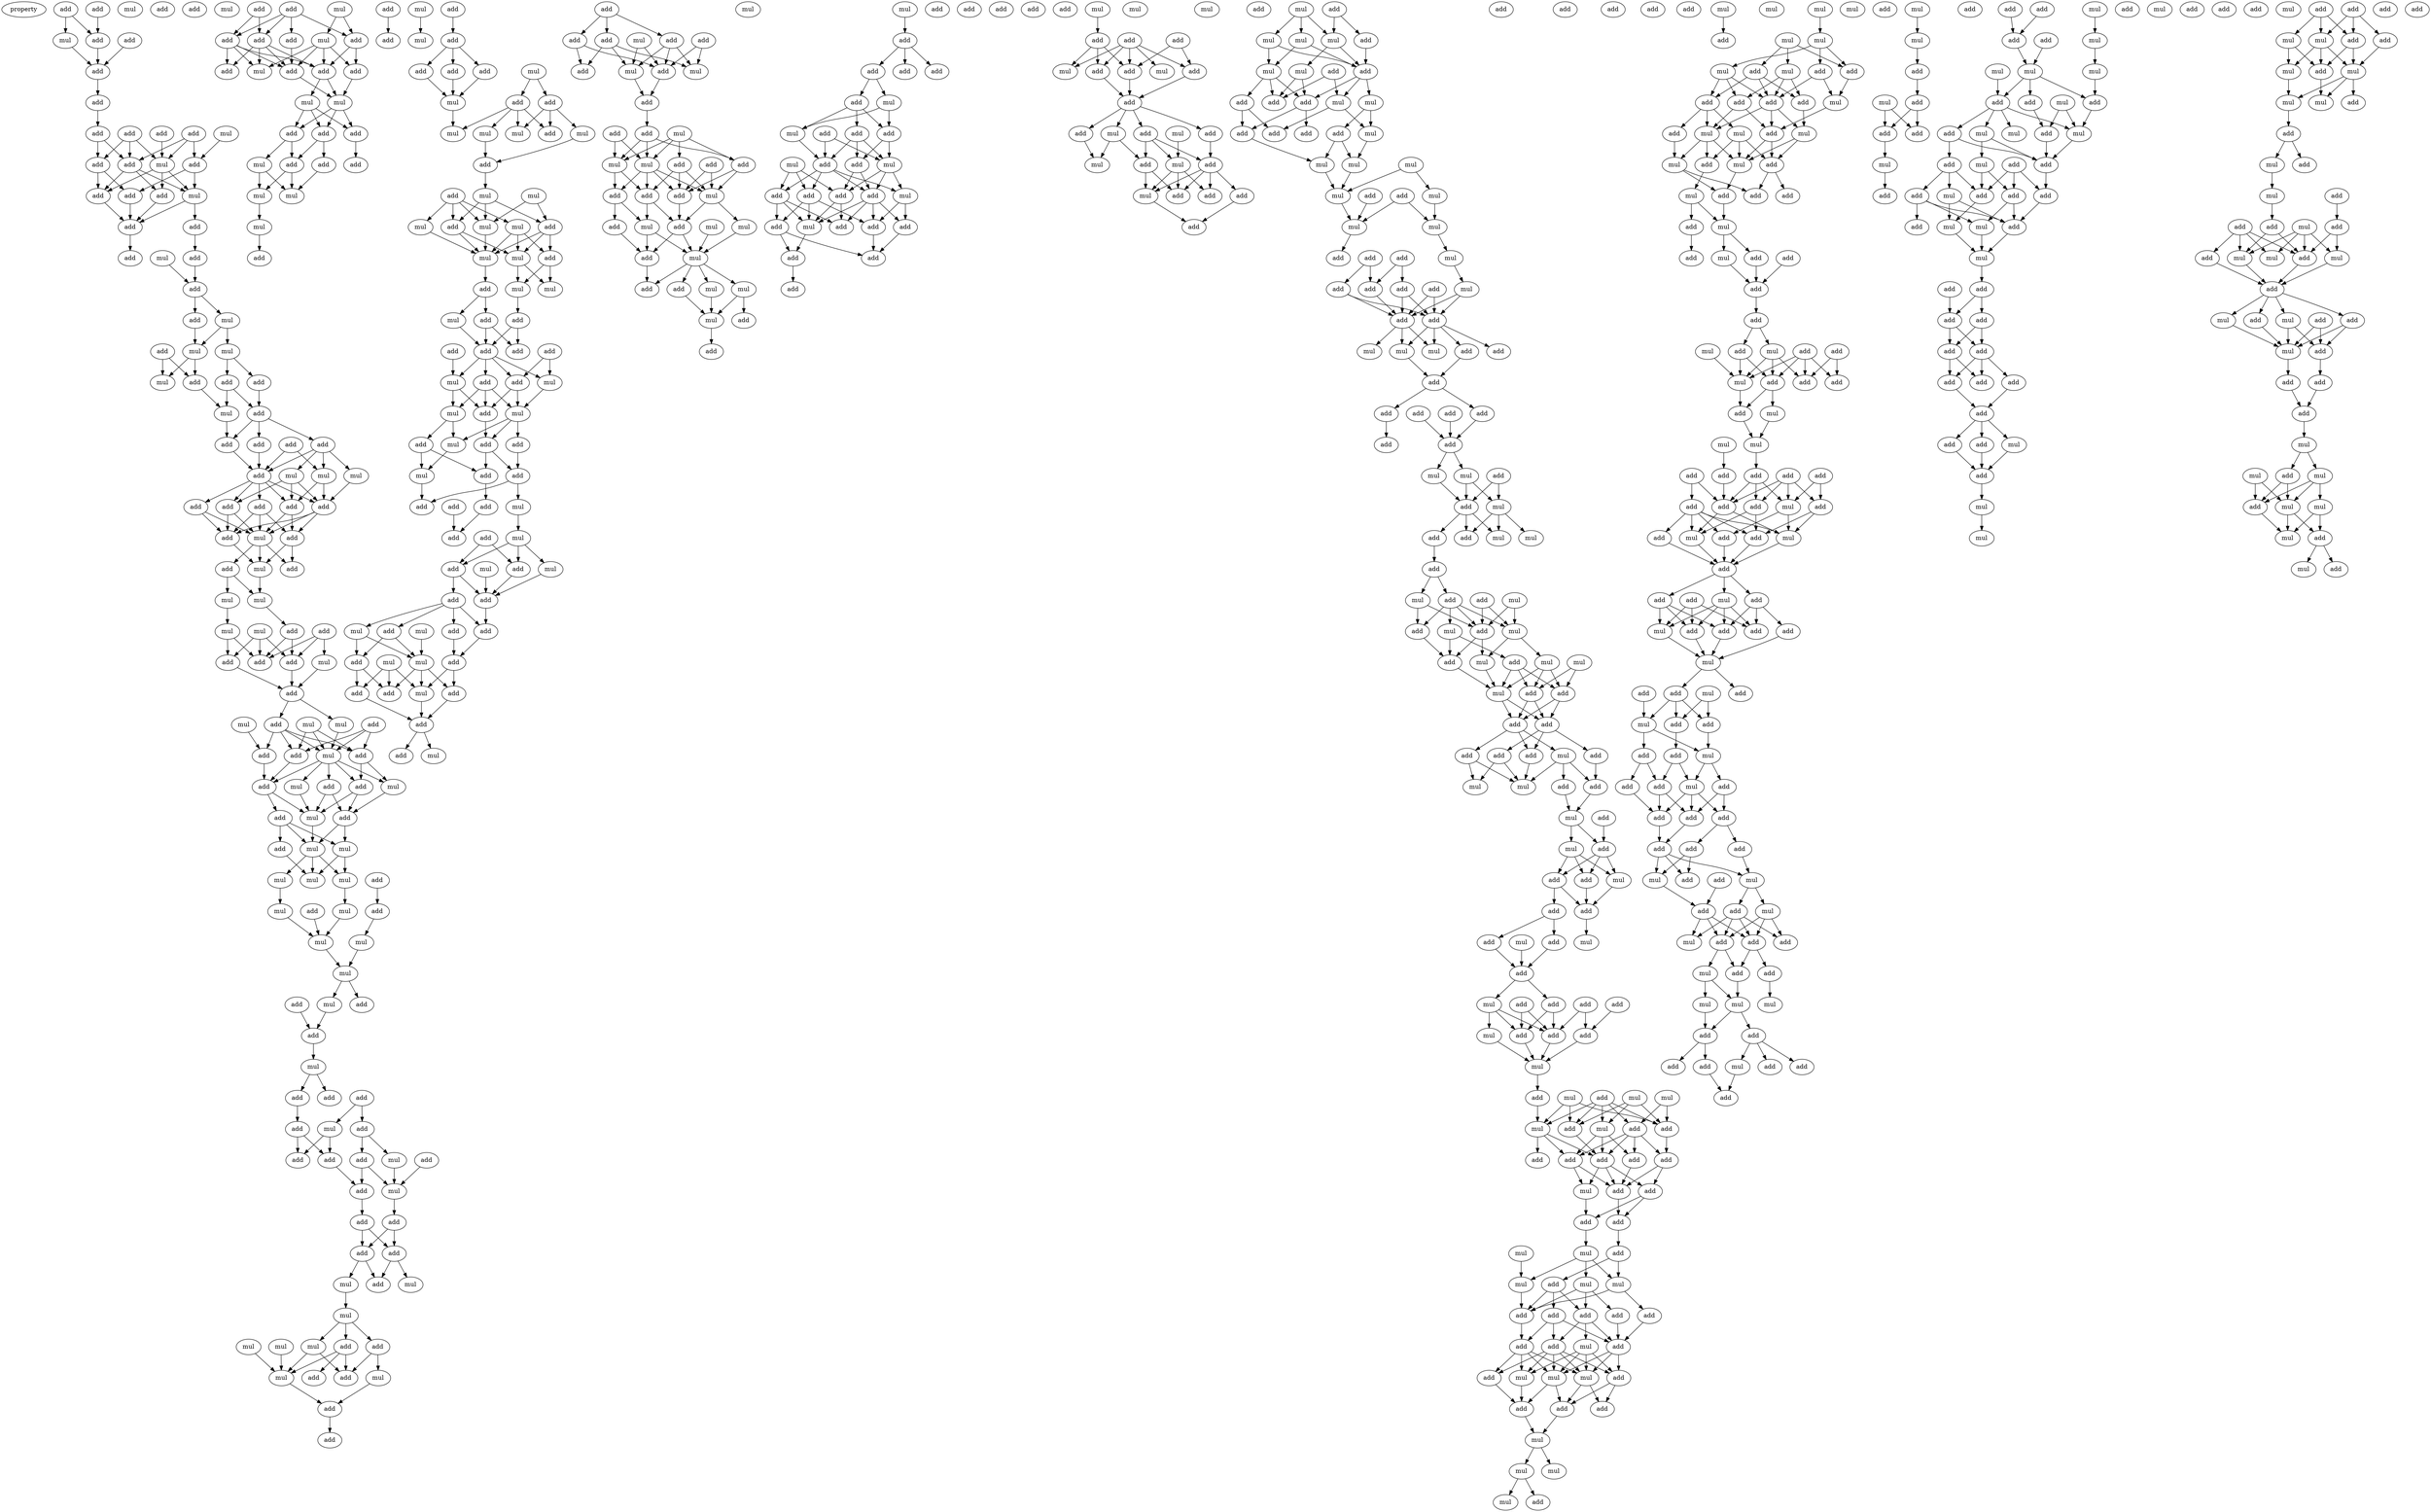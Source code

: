 digraph {
    node [fontcolor=black]
    property [mul=2,lf=1.6]
    0 [ label = add ];
    1 [ label = add ];
    2 [ label = mul ];
    3 [ label = add ];
    4 [ label = add ];
    5 [ label = add ];
    6 [ label = add ];
    7 [ label = add ];
    8 [ label = mul ];
    9 [ label = add ];
    10 [ label = add ];
    11 [ label = add ];
    12 [ label = mul ];
    13 [ label = add ];
    14 [ label = add ];
    15 [ label = add ];
    16 [ label = add ];
    17 [ label = add ];
    18 [ label = add ];
    19 [ label = mul ];
    20 [ label = add ];
    21 [ label = add ];
    22 [ label = add ];
    23 [ label = mul ];
    24 [ label = add ];
    25 [ label = add ];
    26 [ label = add ];
    27 [ label = mul ];
    28 [ label = mul ];
    29 [ label = mul ];
    30 [ label = add ];
    31 [ label = mul ];
    32 [ label = add ];
    33 [ label = add ];
    34 [ label = mul ];
    35 [ label = add ];
    36 [ label = add ];
    37 [ label = mul ];
    38 [ label = add ];
    39 [ label = add ];
    40 [ label = add ];
    41 [ label = add ];
    42 [ label = add ];
    43 [ label = add ];
    44 [ label = mul ];
    45 [ label = mul ];
    46 [ label = mul ];
    47 [ label = add ];
    48 [ label = add ];
    49 [ label = add ];
    50 [ label = add ];
    51 [ label = add ];
    52 [ label = add ];
    53 [ label = add ];
    54 [ label = add ];
    55 [ label = mul ];
    56 [ label = add ];
    57 [ label = add ];
    58 [ label = mul ];
    59 [ label = mul ];
    60 [ label = mul ];
    61 [ label = add ];
    62 [ label = mul ];
    63 [ label = mul ];
    64 [ label = add ];
    65 [ label = mul ];
    66 [ label = add ];
    67 [ label = add ];
    68 [ label = add ];
    69 [ label = add ];
    70 [ label = mul ];
    71 [ label = add ];
    72 [ label = add ];
    73 [ label = mul ];
    74 [ label = mul ];
    75 [ label = add ];
    76 [ label = add ];
    77 [ label = add ];
    78 [ label = mul ];
    79 [ label = mul ];
    80 [ label = add ];
    81 [ label = mul ];
    82 [ label = add ];
    83 [ label = add ];
    84 [ label = add ];
    85 [ label = mul ];
    86 [ label = add ];
    87 [ label = mul ];
    88 [ label = mul ];
    89 [ label = add ];
    90 [ label = mul ];
    91 [ label = mul ];
    92 [ label = mul ];
    93 [ label = add ];
    94 [ label = mul ];
    95 [ label = add ];
    96 [ label = add ];
    97 [ label = mul ];
    98 [ label = mul ];
    99 [ label = mul ];
    100 [ label = mul ];
    101 [ label = add ];
    102 [ label = mul ];
    103 [ label = add ];
    104 [ label = add ];
    105 [ label = mul ];
    106 [ label = mul ];
    107 [ label = add ];
    108 [ label = add ];
    109 [ label = add ];
    110 [ label = mul ];
    111 [ label = add ];
    112 [ label = add ];
    113 [ label = add ];
    114 [ label = mul ];
    115 [ label = add ];
    116 [ label = add ];
    117 [ label = add ];
    118 [ label = add ];
    119 [ label = mul ];
    120 [ label = add ];
    121 [ label = add ];
    122 [ label = add ];
    123 [ label = add ];
    124 [ label = mul ];
    125 [ label = add ];
    126 [ label = mul ];
    127 [ label = mul ];
    128 [ label = mul ];
    129 [ label = mul ];
    130 [ label = add ];
    131 [ label = mul ];
    132 [ label = add ];
    133 [ label = add ];
    134 [ label = mul ];
    135 [ label = add ];
    136 [ label = mul ];
    137 [ label = add ];
    138 [ label = add ];
    139 [ label = mul ];
    140 [ label = add ];
    141 [ label = add ];
    142 [ label = mul ];
    143 [ label = add ];
    144 [ label = add ];
    145 [ label = add ];
    146 [ label = add ];
    147 [ label = mul ];
    148 [ label = add ];
    149 [ label = add ];
    150 [ label = add ];
    151 [ label = add ];
    152 [ label = mul ];
    153 [ label = mul ];
    154 [ label = add ];
    155 [ label = add ];
    156 [ label = add ];
    157 [ label = add ];
    158 [ label = mul ];
    159 [ label = add ];
    160 [ label = add ];
    161 [ label = mul ];
    162 [ label = mul ];
    163 [ label = mul ];
    164 [ label = add ];
    165 [ label = add ];
    166 [ label = mul ];
    167 [ label = add ];
    168 [ label = add ];
    169 [ label = mul ];
    170 [ label = add ];
    171 [ label = add ];
    172 [ label = add ];
    173 [ label = add ];
    174 [ label = mul ];
    175 [ label = mul ];
    176 [ label = add ];
    177 [ label = add ];
    178 [ label = mul ];
    179 [ label = mul ];
    180 [ label = mul ];
    181 [ label = add ];
    182 [ label = mul ];
    183 [ label = add ];
    184 [ label = add ];
    185 [ label = mul ];
    186 [ label = mul ];
    187 [ label = add ];
    188 [ label = mul ];
    189 [ label = mul ];
    190 [ label = add ];
    191 [ label = mul ];
    192 [ label = add ];
    193 [ label = mul ];
    194 [ label = mul ];
    195 [ label = mul ];
    196 [ label = mul ];
    197 [ label = add ];
    198 [ label = add ];
    199 [ label = mul ];
    200 [ label = add ];
    201 [ label = add ];
    202 [ label = add ];
    203 [ label = add ];
    204 [ label = add ];
    205 [ label = mul ];
    206 [ label = mul ];
    207 [ label = add ];
    208 [ label = add ];
    209 [ label = add ];
    210 [ label = mul ];
    211 [ label = mul ];
    212 [ label = add ];
    213 [ label = add ];
    214 [ label = add ];
    215 [ label = mul ];
    216 [ label = add ];
    217 [ label = mul ];
    218 [ label = add ];
    219 [ label = add ];
    220 [ label = add ];
    221 [ label = add ];
    222 [ label = mul ];
    223 [ label = add ];
    224 [ label = mul ];
    225 [ label = add ];
    226 [ label = mul ];
    227 [ label = mul ];
    228 [ label = add ];
    229 [ label = add ];
    230 [ label = add ];
    231 [ label = add ];
    232 [ label = add ];
    233 [ label = add ];
    234 [ label = mul ];
    235 [ label = mul ];
    236 [ label = add ];
    237 [ label = mul ];
    238 [ label = mul ];
    239 [ label = add ];
    240 [ label = add ];
    241 [ label = add ];
    242 [ label = add ];
    243 [ label = mul ];
    244 [ label = add ];
    245 [ label = add ];
    246 [ label = add ];
    247 [ label = mul ];
    248 [ label = add ];
    249 [ label = mul ];
    250 [ label = add ];
    251 [ label = add ];
    252 [ label = add ];
    253 [ label = add ];
    254 [ label = add ];
    255 [ label = mul ];
    256 [ label = mul ];
    257 [ label = add ];
    258 [ label = add ];
    259 [ label = add ];
    260 [ label = add ];
    261 [ label = mul ];
    262 [ label = add ];
    263 [ label = add ];
    264 [ label = mul ];
    265 [ label = mul ];
    266 [ label = add ];
    267 [ label = add ];
    268 [ label = add ];
    269 [ label = add ];
    270 [ label = mul ];
    271 [ label = add ];
    272 [ label = mul ];
    273 [ label = mul ];
    274 [ label = mul ];
    275 [ label = add ];
    276 [ label = add ];
    277 [ label = mul ];
    278 [ label = add ];
    279 [ label = mul ];
    280 [ label = mul ];
    281 [ label = add ];
    282 [ label = add ];
    283 [ label = mul ];
    284 [ label = add ];
    285 [ label = mul ];
    286 [ label = mul ];
    287 [ label = add ];
    288 [ label = add ];
    289 [ label = add ];
    290 [ label = add ];
    291 [ label = add ];
    292 [ label = add ];
    293 [ label = add ];
    294 [ label = mul ];
    295 [ label = add ];
    296 [ label = add ];
    297 [ label = add ];
    298 [ label = mul ];
    299 [ label = add ];
    300 [ label = mul ];
    301 [ label = add ];
    302 [ label = mul ];
    303 [ label = add ];
    304 [ label = add ];
    305 [ label = add ];
    306 [ label = add ];
    307 [ label = mul ];
    308 [ label = mul ];
    309 [ label = add ];
    310 [ label = add ];
    311 [ label = add ];
    312 [ label = add ];
    313 [ label = add ];
    314 [ label = add ];
    315 [ label = add ];
    316 [ label = add ];
    317 [ label = add ];
    318 [ label = add ];
    319 [ label = mul ];
    320 [ label = add ];
    321 [ label = add ];
    322 [ label = add ];
    323 [ label = mul ];
    324 [ label = add ];
    325 [ label = add ];
    326 [ label = add ];
    327 [ label = mul ];
    328 [ label = add ];
    329 [ label = add ];
    330 [ label = mul ];
    331 [ label = mul ];
    332 [ label = add ];
    333 [ label = add ];
    334 [ label = mul ];
    335 [ label = add ];
    336 [ label = mul ];
    337 [ label = add ];
    338 [ label = add ];
    339 [ label = add ];
    340 [ label = add ];
    341 [ label = mul ];
    342 [ label = mul ];
    343 [ label = add ];
    344 [ label = mul ];
    345 [ label = add ];
    346 [ label = add ];
    347 [ label = mul ];
    348 [ label = add ];
    349 [ label = mul ];
    350 [ label = mul ];
    351 [ label = mul ];
    352 [ label = mul ];
    353 [ label = add ];
    354 [ label = mul ];
    355 [ label = add ];
    356 [ label = add ];
    357 [ label = mul ];
    358 [ label = add ];
    359 [ label = mul ];
    360 [ label = add ];
    361 [ label = mul ];
    362 [ label = add ];
    363 [ label = add ];
    364 [ label = add ];
    365 [ label = add ];
    366 [ label = mul ];
    367 [ label = mul ];
    368 [ label = mul ];
    369 [ label = add ];
    370 [ label = mul ];
    371 [ label = add ];
    372 [ label = mul ];
    373 [ label = add ];
    374 [ label = mul ];
    375 [ label = mul ];
    376 [ label = add ];
    377 [ label = add ];
    378 [ label = mul ];
    379 [ label = add ];
    380 [ label = add ];
    381 [ label = mul ];
    382 [ label = add ];
    383 [ label = add ];
    384 [ label = add ];
    385 [ label = add ];
    386 [ label = add ];
    387 [ label = mul ];
    388 [ label = add ];
    389 [ label = mul ];
    390 [ label = add ];
    391 [ label = mul ];
    392 [ label = add ];
    393 [ label = add ];
    394 [ label = add ];
    395 [ label = add ];
    396 [ label = add ];
    397 [ label = add ];
    398 [ label = add ];
    399 [ label = add ];
    400 [ label = mul ];
    401 [ label = mul ];
    402 [ label = add ];
    403 [ label = add ];
    404 [ label = mul ];
    405 [ label = add ];
    406 [ label = mul ];
    407 [ label = add ];
    408 [ label = add ];
    409 [ label = mul ];
    410 [ label = add ];
    411 [ label = mul ];
    412 [ label = add ];
    413 [ label = add ];
    414 [ label = add ];
    415 [ label = mul ];
    416 [ label = add ];
    417 [ label = mul ];
    418 [ label = add ];
    419 [ label = mul ];
    420 [ label = mul ];
    421 [ label = add ];
    422 [ label = mul ];
    423 [ label = add ];
    424 [ label = mul ];
    425 [ label = add ];
    426 [ label = mul ];
    427 [ label = add ];
    428 [ label = add ];
    429 [ label = add ];
    430 [ label = mul ];
    431 [ label = add ];
    432 [ label = add ];
    433 [ label = add ];
    434 [ label = add ];
    435 [ label = add ];
    436 [ label = add ];
    437 [ label = mul ];
    438 [ label = mul ];
    439 [ label = add ];
    440 [ label = mul ];
    441 [ label = mul ];
    442 [ label = add ];
    443 [ label = add ];
    444 [ label = add ];
    445 [ label = mul ];
    446 [ label = add ];
    447 [ label = add ];
    448 [ label = add ];
    449 [ label = add ];
    450 [ label = mul ];
    451 [ label = add ];
    452 [ label = mul ];
    453 [ label = add ];
    454 [ label = add ];
    455 [ label = add ];
    456 [ label = add ];
    457 [ label = add ];
    458 [ label = mul ];
    459 [ label = add ];
    460 [ label = mul ];
    461 [ label = add ];
    462 [ label = add ];
    463 [ label = mul ];
    464 [ label = mul ];
    465 [ label = add ];
    466 [ label = mul ];
    467 [ label = mul ];
    468 [ label = add ];
    469 [ label = add ];
    470 [ label = add ];
    471 [ label = mul ];
    472 [ label = mul ];
    473 [ label = add ];
    474 [ label = add ];
    475 [ label = add ];
    476 [ label = add ];
    477 [ label = add ];
    478 [ label = add ];
    479 [ label = add ];
    480 [ label = mul ];
    481 [ label = add ];
    482 [ label = add ];
    483 [ label = add ];
    484 [ label = mul ];
    485 [ label = mul ];
    486 [ label = add ];
    487 [ label = mul ];
    488 [ label = mul ];
    489 [ label = add ];
    490 [ label = mul ];
    491 [ label = add ];
    492 [ label = add ];
    493 [ label = add ];
    494 [ label = add ];
    495 [ label = add ];
    496 [ label = add ];
    497 [ label = add ];
    498 [ label = mul ];
    499 [ label = add ];
    500 [ label = mul ];
    501 [ label = add ];
    502 [ label = add ];
    503 [ label = mul ];
    504 [ label = mul ];
    505 [ label = add ];
    506 [ label = add ];
    507 [ label = add ];
    508 [ label = mul ];
    509 [ label = mul ];
    510 [ label = mul ];
    511 [ label = mul ];
    512 [ label = mul ];
    513 [ label = add ];
    514 [ label = mul ];
    515 [ label = add ];
    516 [ label = mul ];
    517 [ label = mul ];
    518 [ label = mul ];
    519 [ label = mul ];
    520 [ label = add ];
    521 [ label = mul ];
    522 [ label = add ];
    523 [ label = add ];
    524 [ label = add ];
    525 [ label = mul ];
    526 [ label = add ];
    527 [ label = add ];
    528 [ label = add ];
    529 [ label = mul ];
    530 [ label = add ];
    531 [ label = add ];
    532 [ label = mul ];
    533 [ label = mul ];
    534 [ label = add ];
    535 [ label = mul ];
    536 [ label = mul ];
    537 [ label = add ];
    538 [ label = add ];
    539 [ label = add ];
    540 [ label = add ];
    541 [ label = mul ];
    542 [ label = add ];
    543 [ label = mul ];
    544 [ label = mul ];
    545 [ label = add ];
    546 [ label = add ];
    547 [ label = add ];
    548 [ label = add ];
    549 [ label = add ];
    550 [ label = mul ];
    551 [ label = add ];
    552 [ label = mul ];
    553 [ label = add ];
    554 [ label = add ];
    555 [ label = add ];
    556 [ label = add ];
    557 [ label = add ];
    558 [ label = mul ];
    559 [ label = mul ];
    560 [ label = add ];
    561 [ label = mul ];
    562 [ label = mul ];
    563 [ label = add ];
    564 [ label = add ];
    565 [ label = add ];
    566 [ label = add ];
    567 [ label = add ];
    568 [ label = add ];
    569 [ label = mul ];
    570 [ label = add ];
    571 [ label = add ];
    572 [ label = add ];
    573 [ label = mul ];
    574 [ label = add ];
    575 [ label = add ];
    576 [ label = add ];
    577 [ label = mul ];
    578 [ label = add ];
    579 [ label = add ];
    580 [ label = add ];
    581 [ label = mul ];
    582 [ label = add ];
    583 [ label = mul ];
    584 [ label = add ];
    585 [ label = add ];
    586 [ label = add ];
    587 [ label = add ];
    588 [ label = mul ];
    589 [ label = mul ];
    590 [ label = add ];
    591 [ label = add ];
    592 [ label = add ];
    593 [ label = mul ];
    594 [ label = mul ];
    595 [ label = add ];
    596 [ label = add ];
    597 [ label = add ];
    598 [ label = add ];
    599 [ label = mul ];
    600 [ label = add ];
    601 [ label = mul ];
    602 [ label = add ];
    603 [ label = add ];
    604 [ label = add ];
    605 [ label = add ];
    606 [ label = add ];
    607 [ label = add ];
    608 [ label = add ];
    609 [ label = add ];
    610 [ label = add ];
    611 [ label = mul ];
    612 [ label = mul ];
    613 [ label = add ];
    614 [ label = add ];
    615 [ label = add ];
    616 [ label = add ];
    617 [ label = mul ];
    618 [ label = add ];
    619 [ label = add ];
    620 [ label = mul ];
    621 [ label = add ];
    622 [ label = mul ];
    623 [ label = add ];
    624 [ label = add ];
    625 [ label = mul ];
    626 [ label = mul ];
    627 [ label = mul ];
    628 [ label = add ];
    629 [ label = add ];
    630 [ label = mul ];
    631 [ label = add ];
    632 [ label = add ];
    633 [ label = add ];
    634 [ label = add ];
    635 [ label = add ];
    636 [ label = mul ];
    637 [ label = mul ];
    638 [ label = add ];
    639 [ label = add ];
    640 [ label = mul ];
    641 [ label = add ];
    642 [ label = add ];
    643 [ label = add ];
    644 [ label = mul ];
    645 [ label = add ];
    646 [ label = add ];
    647 [ label = mul ];
    648 [ label = add ];
    649 [ label = add ];
    650 [ label = mul ];
    651 [ label = add ];
    652 [ label = mul ];
    653 [ label = mul ];
    654 [ label = mul ];
    655 [ label = add ];
    656 [ label = add ];
    657 [ label = mul ];
    658 [ label = add ];
    659 [ label = mul ];
    660 [ label = mul ];
    661 [ label = add ];
    662 [ label = add ];
    663 [ label = mul ];
    664 [ label = mul ];
    665 [ label = add ];
    666 [ label = add ];
    667 [ label = add ];
    668 [ label = add ];
    669 [ label = add ];
    670 [ label = mul ];
    671 [ label = add ];
    672 [ label = add ];
    673 [ label = mul ];
    674 [ label = add ];
    675 [ label = mul ];
    676 [ label = add ];
    677 [ label = mul ];
    678 [ label = add ];
    679 [ label = add ];
    680 [ label = add ];
    681 [ label = add ];
    682 [ label = mul ];
    683 [ label = add ];
    684 [ label = add ];
    685 [ label = add ];
    686 [ label = add ];
    687 [ label = add ];
    688 [ label = add ];
    689 [ label = add ];
    690 [ label = add ];
    691 [ label = add ];
    692 [ label = add ];
    693 [ label = mul ];
    694 [ label = add ];
    695 [ label = add ];
    696 [ label = mul ];
    697 [ label = add ];
    698 [ label = mul ];
    699 [ label = mul ];
    700 [ label = add ];
    701 [ label = add ];
    702 [ label = mul ];
    703 [ label = add ];
    704 [ label = mul ];
    705 [ label = add ];
    706 [ label = add ];
    707 [ label = mul ];
    708 [ label = mul ];
    709 [ label = mul ];
    710 [ label = add ];
    711 [ label = mul ];
    712 [ label = add ];
    713 [ label = mul ];
    714 [ label = add ];
    715 [ label = mul ];
    716 [ label = add ];
    717 [ label = add ];
    718 [ label = mul ];
    719 [ label = add ];
    720 [ label = add ];
    721 [ label = add ];
    722 [ label = mul ];
    723 [ label = add ];
    724 [ label = mul ];
    725 [ label = add ];
    726 [ label = mul ];
    727 [ label = add ];
    728 [ label = add ];
    729 [ label = mul ];
    730 [ label = mul ];
    731 [ label = add ];
    732 [ label = add ];
    733 [ label = add ];
    734 [ label = mul ];
    735 [ label = add ];
    736 [ label = add ];
    737 [ label = add ];
    738 [ label = mul ];
    739 [ label = add ];
    740 [ label = mul ];
    741 [ label = mul ];
    742 [ label = add ];
    743 [ label = mul ];
    744 [ label = mul ];
    745 [ label = mul ];
    746 [ label = add ];
    747 [ label = add ];
    748 [ label = mul ];
    749 [ label = add ];
    0 -> 3 [ name = 0 ];
    1 -> 2 [ name = 1 ];
    1 -> 3 [ name = 2 ];
    2 -> 5 [ name = 3 ];
    3 -> 5 [ name = 4 ];
    4 -> 5 [ name = 5 ];
    5 -> 6 [ name = 6 ];
    6 -> 7 [ name = 7 ];
    7 -> 13 [ name = 8 ];
    7 -> 15 [ name = 9 ];
    8 -> 14 [ name = 10 ];
    9 -> 12 [ name = 11 ];
    10 -> 12 [ name = 12 ];
    10 -> 13 [ name = 13 ];
    10 -> 15 [ name = 14 ];
    11 -> 12 [ name = 15 ];
    11 -> 13 [ name = 16 ];
    11 -> 14 [ name = 17 ];
    12 -> 16 [ name = 18 ];
    12 -> 18 [ name = 19 ];
    12 -> 19 [ name = 20 ];
    13 -> 16 [ name = 21 ];
    13 -> 18 [ name = 22 ];
    13 -> 19 [ name = 23 ];
    14 -> 17 [ name = 24 ];
    14 -> 19 [ name = 25 ];
    15 -> 17 [ name = 26 ];
    15 -> 18 [ name = 27 ];
    16 -> 20 [ name = 28 ];
    17 -> 20 [ name = 29 ];
    18 -> 20 [ name = 30 ];
    19 -> 20 [ name = 31 ];
    19 -> 21 [ name = 32 ];
    20 -> 24 [ name = 33 ];
    21 -> 22 [ name = 34 ];
    22 -> 25 [ name = 35 ];
    23 -> 25 [ name = 36 ];
    25 -> 26 [ name = 37 ];
    25 -> 27 [ name = 38 ];
    26 -> 29 [ name = 39 ];
    27 -> 28 [ name = 40 ];
    27 -> 29 [ name = 41 ];
    28 -> 33 [ name = 42 ];
    28 -> 36 [ name = 43 ];
    29 -> 34 [ name = 44 ];
    29 -> 35 [ name = 45 ];
    30 -> 34 [ name = 46 ];
    30 -> 35 [ name = 47 ];
    33 -> 37 [ name = 48 ];
    33 -> 38 [ name = 49 ];
    35 -> 37 [ name = 50 ];
    36 -> 38 [ name = 51 ];
    37 -> 40 [ name = 52 ];
    38 -> 40 [ name = 53 ];
    38 -> 41 [ name = 54 ];
    38 -> 42 [ name = 55 ];
    39 -> 44 [ name = 56 ];
    39 -> 47 [ name = 57 ];
    40 -> 47 [ name = 58 ];
    41 -> 47 [ name = 59 ];
    42 -> 44 [ name = 60 ];
    42 -> 45 [ name = 61 ];
    42 -> 46 [ name = 62 ];
    42 -> 47 [ name = 63 ];
    44 -> 48 [ name = 64 ];
    44 -> 49 [ name = 65 ];
    45 -> 48 [ name = 66 ];
    46 -> 48 [ name = 67 ];
    46 -> 49 [ name = 68 ];
    46 -> 52 [ name = 69 ];
    47 -> 48 [ name = 70 ];
    47 -> 49 [ name = 71 ];
    47 -> 50 [ name = 72 ];
    47 -> 51 [ name = 73 ];
    47 -> 52 [ name = 74 ];
    48 -> 53 [ name = 75 ];
    48 -> 54 [ name = 76 ];
    48 -> 55 [ name = 77 ];
    49 -> 54 [ name = 78 ];
    49 -> 55 [ name = 79 ];
    50 -> 53 [ name = 80 ];
    50 -> 55 [ name = 81 ];
    51 -> 53 [ name = 82 ];
    51 -> 54 [ name = 83 ];
    51 -> 55 [ name = 84 ];
    52 -> 53 [ name = 85 ];
    52 -> 55 [ name = 86 ];
    53 -> 58 [ name = 87 ];
    54 -> 57 [ name = 88 ];
    54 -> 58 [ name = 89 ];
    55 -> 56 [ name = 90 ];
    55 -> 57 [ name = 91 ];
    55 -> 58 [ name = 92 ];
    56 -> 59 [ name = 93 ];
    56 -> 60 [ name = 94 ];
    58 -> 60 [ name = 95 ];
    59 -> 63 [ name = 96 ];
    60 -> 64 [ name = 97 ];
    61 -> 65 [ name = 98 ];
    61 -> 67 [ name = 99 ];
    61 -> 68 [ name = 100 ];
    62 -> 66 [ name = 101 ];
    62 -> 67 [ name = 102 ];
    62 -> 68 [ name = 103 ];
    63 -> 66 [ name = 104 ];
    63 -> 68 [ name = 105 ];
    64 -> 67 [ name = 106 ];
    64 -> 68 [ name = 107 ];
    65 -> 69 [ name = 108 ];
    66 -> 69 [ name = 109 ];
    67 -> 69 [ name = 110 ];
    69 -> 70 [ name = 111 ];
    69 -> 71 [ name = 112 ];
    70 -> 78 [ name = 113 ];
    71 -> 75 [ name = 114 ];
    71 -> 76 [ name = 115 ];
    71 -> 77 [ name = 116 ];
    71 -> 78 [ name = 117 ];
    72 -> 75 [ name = 118 ];
    72 -> 77 [ name = 119 ];
    72 -> 78 [ name = 120 ];
    73 -> 76 [ name = 121 ];
    74 -> 75 [ name = 122 ];
    74 -> 77 [ name = 123 ];
    74 -> 78 [ name = 124 ];
    75 -> 82 [ name = 125 ];
    76 -> 82 [ name = 126 ];
    77 -> 79 [ name = 127 ];
    77 -> 83 [ name = 128 ];
    78 -> 79 [ name = 129 ];
    78 -> 80 [ name = 130 ];
    78 -> 81 [ name = 131 ];
    78 -> 82 [ name = 132 ];
    78 -> 83 [ name = 133 ];
    79 -> 86 [ name = 134 ];
    80 -> 85 [ name = 135 ];
    80 -> 86 [ name = 136 ];
    81 -> 85 [ name = 137 ];
    82 -> 84 [ name = 138 ];
    82 -> 85 [ name = 139 ];
    83 -> 85 [ name = 140 ];
    83 -> 86 [ name = 141 ];
    84 -> 87 [ name = 142 ];
    84 -> 88 [ name = 143 ];
    84 -> 89 [ name = 144 ];
    85 -> 88 [ name = 145 ];
    86 -> 87 [ name = 146 ];
    86 -> 88 [ name = 147 ];
    87 -> 90 [ name = 148 ];
    87 -> 92 [ name = 149 ];
    88 -> 90 [ name = 150 ];
    88 -> 91 [ name = 151 ];
    88 -> 92 [ name = 152 ];
    89 -> 92 [ name = 153 ];
    90 -> 97 [ name = 154 ];
    91 -> 94 [ name = 155 ];
    93 -> 95 [ name = 156 ];
    94 -> 98 [ name = 157 ];
    95 -> 99 [ name = 158 ];
    96 -> 98 [ name = 159 ];
    97 -> 98 [ name = 160 ];
    98 -> 100 [ name = 161 ];
    99 -> 100 [ name = 162 ];
    100 -> 102 [ name = 163 ];
    100 -> 103 [ name = 164 ];
    101 -> 104 [ name = 165 ];
    102 -> 104 [ name = 166 ];
    104 -> 105 [ name = 167 ];
    105 -> 107 [ name = 168 ];
    105 -> 109 [ name = 169 ];
    107 -> 112 [ name = 170 ];
    108 -> 110 [ name = 171 ];
    108 -> 111 [ name = 172 ];
    110 -> 113 [ name = 173 ];
    110 -> 116 [ name = 174 ];
    111 -> 114 [ name = 175 ];
    111 -> 117 [ name = 176 ];
    112 -> 113 [ name = 177 ];
    112 -> 116 [ name = 178 ];
    114 -> 119 [ name = 179 ];
    115 -> 119 [ name = 180 ];
    116 -> 118 [ name = 181 ];
    117 -> 118 [ name = 182 ];
    117 -> 119 [ name = 183 ];
    118 -> 120 [ name = 184 ];
    119 -> 121 [ name = 185 ];
    120 -> 122 [ name = 186 ];
    120 -> 123 [ name = 187 ];
    121 -> 122 [ name = 188 ];
    121 -> 123 [ name = 189 ];
    122 -> 125 [ name = 190 ];
    122 -> 126 [ name = 191 ];
    123 -> 124 [ name = 192 ];
    123 -> 125 [ name = 193 ];
    124 -> 127 [ name = 194 ];
    127 -> 129 [ name = 195 ];
    127 -> 130 [ name = 196 ];
    127 -> 132 [ name = 197 ];
    128 -> 134 [ name = 198 ];
    129 -> 134 [ name = 199 ];
    129 -> 135 [ name = 200 ];
    130 -> 135 [ name = 201 ];
    130 -> 136 [ name = 202 ];
    131 -> 134 [ name = 203 ];
    132 -> 133 [ name = 204 ];
    132 -> 134 [ name = 205 ];
    132 -> 135 [ name = 206 ];
    134 -> 137 [ name = 207 ];
    136 -> 137 [ name = 208 ];
    137 -> 138 [ name = 209 ];
    139 -> 142 [ name = 210 ];
    139 -> 143 [ name = 211 ];
    140 -> 144 [ name = 212 ];
    140 -> 146 [ name = 213 ];
    141 -> 143 [ name = 214 ];
    141 -> 144 [ name = 215 ];
    141 -> 145 [ name = 216 ];
    141 -> 146 [ name = 217 ];
    142 -> 147 [ name = 218 ];
    142 -> 149 [ name = 219 ];
    142 -> 150 [ name = 220 ];
    142 -> 151 [ name = 221 ];
    143 -> 149 [ name = 222 ];
    143 -> 150 [ name = 223 ];
    144 -> 147 [ name = 224 ];
    144 -> 148 [ name = 225 ];
    144 -> 150 [ name = 226 ];
    144 -> 151 [ name = 227 ];
    145 -> 151 [ name = 228 ];
    146 -> 147 [ name = 229 ];
    146 -> 148 [ name = 230 ];
    146 -> 150 [ name = 231 ];
    146 -> 151 [ name = 232 ];
    149 -> 153 [ name = 233 ];
    150 -> 152 [ name = 234 ];
    150 -> 153 [ name = 235 ];
    151 -> 153 [ name = 236 ];
    152 -> 154 [ name = 237 ];
    152 -> 155 [ name = 238 ];
    152 -> 156 [ name = 239 ];
    153 -> 154 [ name = 240 ];
    153 -> 155 [ name = 241 ];
    153 -> 156 [ name = 242 ];
    154 -> 157 [ name = 243 ];
    154 -> 160 [ name = 244 ];
    155 -> 159 [ name = 245 ];
    156 -> 157 [ name = 246 ];
    156 -> 158 [ name = 247 ];
    157 -> 161 [ name = 248 ];
    157 -> 162 [ name = 249 ];
    158 -> 161 [ name = 250 ];
    158 -> 162 [ name = 251 ];
    160 -> 162 [ name = 252 ];
    161 -> 163 [ name = 253 ];
    163 -> 165 [ name = 254 ];
    164 -> 168 [ name = 255 ];
    166 -> 169 [ name = 256 ];
    167 -> 170 [ name = 257 ];
    170 -> 171 [ name = 258 ];
    170 -> 172 [ name = 259 ];
    170 -> 173 [ name = 260 ];
    171 -> 175 [ name = 261 ];
    172 -> 175 [ name = 262 ];
    173 -> 175 [ name = 263 ];
    174 -> 176 [ name = 264 ];
    174 -> 177 [ name = 265 ];
    175 -> 179 [ name = 266 ];
    176 -> 178 [ name = 267 ];
    176 -> 179 [ name = 268 ];
    176 -> 181 [ name = 269 ];
    176 -> 182 [ name = 270 ];
    177 -> 178 [ name = 271 ];
    177 -> 180 [ name = 272 ];
    177 -> 181 [ name = 273 ];
    180 -> 183 [ name = 274 ];
    182 -> 183 [ name = 275 ];
    183 -> 185 [ name = 276 ];
    184 -> 187 [ name = 277 ];
    184 -> 188 [ name = 278 ];
    184 -> 189 [ name = 279 ];
    184 -> 191 [ name = 280 ];
    185 -> 187 [ name = 281 ];
    185 -> 189 [ name = 282 ];
    185 -> 190 [ name = 283 ];
    186 -> 189 [ name = 284 ];
    186 -> 190 [ name = 285 ];
    187 -> 193 [ name = 286 ];
    187 -> 194 [ name = 287 ];
    188 -> 194 [ name = 288 ];
    189 -> 194 [ name = 289 ];
    190 -> 192 [ name = 290 ];
    190 -> 193 [ name = 291 ];
    190 -> 194 [ name = 292 ];
    191 -> 192 [ name = 293 ];
    191 -> 193 [ name = 294 ];
    191 -> 194 [ name = 295 ];
    192 -> 195 [ name = 296 ];
    192 -> 196 [ name = 297 ];
    193 -> 195 [ name = 298 ];
    193 -> 196 [ name = 299 ];
    194 -> 197 [ name = 300 ];
    195 -> 200 [ name = 301 ];
    197 -> 198 [ name = 302 ];
    197 -> 199 [ name = 303 ];
    198 -> 203 [ name = 304 ];
    198 -> 204 [ name = 305 ];
    199 -> 204 [ name = 306 ];
    200 -> 203 [ name = 307 ];
    200 -> 204 [ name = 308 ];
    201 -> 205 [ name = 309 ];
    201 -> 207 [ name = 310 ];
    202 -> 206 [ name = 311 ];
    204 -> 205 [ name = 312 ];
    204 -> 206 [ name = 313 ];
    204 -> 207 [ name = 314 ];
    204 -> 208 [ name = 315 ];
    205 -> 211 [ name = 316 ];
    206 -> 209 [ name = 317 ];
    206 -> 210 [ name = 318 ];
    207 -> 209 [ name = 319 ];
    207 -> 211 [ name = 320 ];
    208 -> 209 [ name = 321 ];
    208 -> 210 [ name = 322 ];
    208 -> 211 [ name = 323 ];
    209 -> 213 [ name = 324 ];
    210 -> 212 [ name = 325 ];
    210 -> 215 [ name = 326 ];
    211 -> 213 [ name = 327 ];
    211 -> 214 [ name = 328 ];
    211 -> 215 [ name = 329 ];
    212 -> 217 [ name = 330 ];
    212 -> 218 [ name = 331 ];
    213 -> 216 [ name = 332 ];
    213 -> 218 [ name = 333 ];
    214 -> 216 [ name = 334 ];
    215 -> 217 [ name = 335 ];
    216 -> 221 [ name = 336 ];
    216 -> 222 [ name = 337 ];
    217 -> 221 [ name = 338 ];
    218 -> 220 [ name = 339 ];
    219 -> 225 [ name = 340 ];
    220 -> 225 [ name = 341 ];
    222 -> 224 [ name = 342 ];
    223 -> 228 [ name = 343 ];
    223 -> 229 [ name = 344 ];
    224 -> 226 [ name = 345 ];
    224 -> 228 [ name = 346 ];
    224 -> 229 [ name = 347 ];
    226 -> 230 [ name = 348 ];
    227 -> 230 [ name = 349 ];
    228 -> 230 [ name = 350 ];
    229 -> 230 [ name = 351 ];
    229 -> 231 [ name = 352 ];
    230 -> 232 [ name = 353 ];
    231 -> 232 [ name = 354 ];
    231 -> 233 [ name = 355 ];
    231 -> 235 [ name = 356 ];
    231 -> 236 [ name = 357 ];
    232 -> 240 [ name = 358 ];
    233 -> 240 [ name = 359 ];
    234 -> 237 [ name = 360 ];
    235 -> 237 [ name = 361 ];
    235 -> 239 [ name = 362 ];
    236 -> 237 [ name = 363 ];
    236 -> 239 [ name = 364 ];
    237 -> 241 [ name = 365 ];
    237 -> 243 [ name = 366 ];
    237 -> 244 [ name = 367 ];
    238 -> 241 [ name = 368 ];
    238 -> 242 [ name = 369 ];
    238 -> 243 [ name = 370 ];
    239 -> 241 [ name = 371 ];
    239 -> 242 [ name = 372 ];
    240 -> 243 [ name = 373 ];
    240 -> 244 [ name = 374 ];
    242 -> 245 [ name = 375 ];
    243 -> 245 [ name = 376 ];
    244 -> 245 [ name = 377 ];
    245 -> 246 [ name = 378 ];
    245 -> 247 [ name = 379 ];
    248 -> 250 [ name = 380 ];
    248 -> 251 [ name = 381 ];
    248 -> 252 [ name = 382 ];
    249 -> 254 [ name = 383 ];
    249 -> 256 [ name = 384 ];
    250 -> 254 [ name = 385 ];
    250 -> 257 [ name = 386 ];
    251 -> 255 [ name = 387 ];
    251 -> 256 [ name = 388 ];
    251 -> 257 [ name = 389 ];
    252 -> 254 [ name = 390 ];
    252 -> 255 [ name = 391 ];
    252 -> 256 [ name = 392 ];
    253 -> 254 [ name = 393 ];
    253 -> 255 [ name = 394 ];
    254 -> 258 [ name = 395 ];
    256 -> 258 [ name = 396 ];
    258 -> 260 [ name = 397 ];
    259 -> 264 [ name = 398 ];
    259 -> 265 [ name = 399 ];
    260 -> 264 [ name = 400 ];
    260 -> 265 [ name = 401 ];
    260 -> 266 [ name = 402 ];
    261 -> 262 [ name = 403 ];
    261 -> 264 [ name = 404 ];
    261 -> 265 [ name = 405 ];
    261 -> 266 [ name = 406 ];
    262 -> 267 [ name = 407 ];
    262 -> 268 [ name = 408 ];
    262 -> 270 [ name = 409 ];
    263 -> 267 [ name = 410 ];
    263 -> 270 [ name = 411 ];
    264 -> 267 [ name = 412 ];
    264 -> 268 [ name = 413 ];
    264 -> 269 [ name = 414 ];
    264 -> 270 [ name = 415 ];
    265 -> 268 [ name = 416 ];
    265 -> 269 [ name = 417 ];
    266 -> 267 [ name = 418 ];
    266 -> 270 [ name = 419 ];
    267 -> 275 [ name = 420 ];
    268 -> 273 [ name = 421 ];
    268 -> 275 [ name = 422 ];
    269 -> 271 [ name = 423 ];
    269 -> 273 [ name = 424 ];
    270 -> 274 [ name = 425 ];
    270 -> 275 [ name = 426 ];
    271 -> 276 [ name = 427 ];
    272 -> 277 [ name = 428 ];
    273 -> 276 [ name = 429 ];
    273 -> 277 [ name = 430 ];
    274 -> 277 [ name = 431 ];
    275 -> 276 [ name = 432 ];
    275 -> 277 [ name = 433 ];
    276 -> 281 [ name = 434 ];
    277 -> 278 [ name = 435 ];
    277 -> 279 [ name = 436 ];
    277 -> 280 [ name = 437 ];
    277 -> 281 [ name = 438 ];
    278 -> 283 [ name = 439 ];
    279 -> 282 [ name = 440 ];
    279 -> 283 [ name = 441 ];
    280 -> 283 [ name = 442 ];
    283 -> 284 [ name = 443 ];
    286 -> 287 [ name = 444 ];
    287 -> 289 [ name = 445 ];
    287 -> 291 [ name = 446 ];
    287 -> 292 [ name = 447 ];
    289 -> 293 [ name = 448 ];
    289 -> 294 [ name = 449 ];
    293 -> 296 [ name = 450 ];
    293 -> 297 [ name = 451 ];
    293 -> 298 [ name = 452 ];
    294 -> 297 [ name = 453 ];
    294 -> 298 [ name = 454 ];
    295 -> 299 [ name = 455 ];
    295 -> 300 [ name = 456 ];
    296 -> 299 [ name = 457 ];
    296 -> 300 [ name = 458 ];
    296 -> 301 [ name = 459 ];
    297 -> 300 [ name = 460 ];
    297 -> 301 [ name = 461 ];
    298 -> 299 [ name = 462 ];
    299 -> 303 [ name = 463 ];
    299 -> 304 [ name = 464 ];
    299 -> 305 [ name = 465 ];
    299 -> 307 [ name = 466 ];
    300 -> 304 [ name = 467 ];
    300 -> 306 [ name = 468 ];
    300 -> 307 [ name = 469 ];
    301 -> 304 [ name = 470 ];
    301 -> 306 [ name = 471 ];
    302 -> 303 [ name = 472 ];
    302 -> 305 [ name = 473 ];
    302 -> 306 [ name = 474 ];
    303 -> 308 [ name = 475 ];
    303 -> 309 [ name = 476 ];
    303 -> 310 [ name = 477 ];
    304 -> 308 [ name = 478 ];
    304 -> 309 [ name = 479 ];
    304 -> 311 [ name = 480 ];
    304 -> 312 [ name = 481 ];
    305 -> 308 [ name = 482 ];
    305 -> 310 [ name = 483 ];
    305 -> 311 [ name = 484 ];
    306 -> 308 [ name = 485 ];
    306 -> 309 [ name = 486 ];
    307 -> 311 [ name = 487 ];
    307 -> 312 [ name = 488 ];
    308 -> 313 [ name = 489 ];
    310 -> 313 [ name = 490 ];
    310 -> 314 [ name = 491 ];
    311 -> 314 [ name = 492 ];
    312 -> 314 [ name = 493 ];
    313 -> 316 [ name = 494 ];
    319 -> 321 [ name = 495 ];
    320 -> 324 [ name = 496 ];
    320 -> 325 [ name = 497 ];
    321 -> 324 [ name = 498 ];
    321 -> 326 [ name = 499 ];
    321 -> 327 [ name = 500 ];
    322 -> 323 [ name = 501 ];
    322 -> 324 [ name = 502 ];
    322 -> 325 [ name = 503 ];
    322 -> 326 [ name = 504 ];
    322 -> 327 [ name = 505 ];
    324 -> 328 [ name = 506 ];
    325 -> 328 [ name = 507 ];
    326 -> 328 [ name = 508 ];
    328 -> 329 [ name = 509 ];
    328 -> 330 [ name = 510 ];
    328 -> 332 [ name = 511 ];
    328 -> 333 [ name = 512 ];
    329 -> 335 [ name = 513 ];
    330 -> 336 [ name = 514 ];
    330 -> 337 [ name = 515 ];
    331 -> 334 [ name = 516 ];
    332 -> 336 [ name = 517 ];
    333 -> 334 [ name = 518 ];
    333 -> 335 [ name = 519 ];
    333 -> 337 [ name = 520 ];
    334 -> 339 [ name = 521 ];
    334 -> 340 [ name = 522 ];
    334 -> 341 [ name = 523 ];
    335 -> 338 [ name = 524 ];
    335 -> 339 [ name = 525 ];
    335 -> 340 [ name = 526 ];
    335 -> 341 [ name = 527 ];
    337 -> 339 [ name = 528 ];
    337 -> 341 [ name = 529 ];
    338 -> 343 [ name = 530 ];
    341 -> 343 [ name = 531 ];
    346 -> 348 [ name = 532 ];
    346 -> 351 [ name = 533 ];
    347 -> 349 [ name = 534 ];
    347 -> 350 [ name = 535 ];
    347 -> 351 [ name = 536 ];
    348 -> 353 [ name = 537 ];
    349 -> 352 [ name = 538 ];
    349 -> 353 [ name = 539 ];
    350 -> 352 [ name = 540 ];
    350 -> 353 [ name = 541 ];
    351 -> 353 [ name = 542 ];
    351 -> 354 [ name = 543 ];
    352 -> 356 [ name = 544 ];
    352 -> 358 [ name = 545 ];
    352 -> 360 [ name = 546 ];
    353 -> 357 [ name = 547 ];
    353 -> 359 [ name = 548 ];
    353 -> 360 [ name = 549 ];
    354 -> 356 [ name = 550 ];
    354 -> 360 [ name = 551 ];
    355 -> 356 [ name = 552 ];
    355 -> 359 [ name = 553 ];
    357 -> 361 [ name = 554 ];
    357 -> 362 [ name = 555 ];
    358 -> 363 [ name = 556 ];
    358 -> 365 [ name = 557 ];
    359 -> 361 [ name = 558 ];
    359 -> 363 [ name = 559 ];
    360 -> 364 [ name = 560 ];
    360 -> 365 [ name = 561 ];
    361 -> 367 [ name = 562 ];
    362 -> 367 [ name = 563 ];
    362 -> 368 [ name = 564 ];
    365 -> 368 [ name = 565 ];
    366 -> 370 [ name = 566 ];
    366 -> 372 [ name = 567 ];
    367 -> 370 [ name = 568 ];
    368 -> 370 [ name = 569 ];
    369 -> 374 [ name = 570 ];
    370 -> 374 [ name = 571 ];
    371 -> 374 [ name = 572 ];
    371 -> 375 [ name = 573 ];
    372 -> 375 [ name = 574 ];
    374 -> 379 [ name = 575 ];
    375 -> 378 [ name = 576 ];
    376 -> 380 [ name = 577 ];
    376 -> 383 [ name = 578 ];
    377 -> 380 [ name = 579 ];
    377 -> 382 [ name = 580 ];
    378 -> 381 [ name = 581 ];
    380 -> 385 [ name = 582 ];
    381 -> 385 [ name = 583 ];
    381 -> 386 [ name = 584 ];
    382 -> 385 [ name = 585 ];
    382 -> 386 [ name = 586 ];
    383 -> 385 [ name = 587 ];
    383 -> 386 [ name = 588 ];
    384 -> 385 [ name = 589 ];
    384 -> 386 [ name = 590 ];
    385 -> 387 [ name = 591 ];
    385 -> 389 [ name = 592 ];
    385 -> 391 [ name = 593 ];
    386 -> 387 [ name = 594 ];
    386 -> 388 [ name = 595 ];
    386 -> 389 [ name = 596 ];
    386 -> 390 [ name = 597 ];
    389 -> 392 [ name = 598 ];
    390 -> 392 [ name = 599 ];
    392 -> 394 [ name = 600 ];
    392 -> 396 [ name = 601 ];
    394 -> 399 [ name = 602 ];
    395 -> 398 [ name = 603 ];
    396 -> 398 [ name = 604 ];
    397 -> 398 [ name = 605 ];
    398 -> 400 [ name = 606 ];
    398 -> 401 [ name = 607 ];
    400 -> 405 [ name = 608 ];
    401 -> 404 [ name = 609 ];
    401 -> 405 [ name = 610 ];
    402 -> 404 [ name = 611 ];
    402 -> 405 [ name = 612 ];
    404 -> 406 [ name = 613 ];
    404 -> 408 [ name = 614 ];
    404 -> 409 [ name = 615 ];
    405 -> 406 [ name = 616 ];
    405 -> 407 [ name = 617 ];
    405 -> 408 [ name = 618 ];
    407 -> 410 [ name = 619 ];
    410 -> 412 [ name = 620 ];
    410 -> 415 [ name = 621 ];
    411 -> 417 [ name = 622 ];
    411 -> 418 [ name = 623 ];
    412 -> 416 [ name = 624 ];
    412 -> 417 [ name = 625 ];
    412 -> 418 [ name = 626 ];
    412 -> 419 [ name = 627 ];
    414 -> 417 [ name = 628 ];
    414 -> 418 [ name = 629 ];
    415 -> 416 [ name = 630 ];
    415 -> 418 [ name = 631 ];
    416 -> 421 [ name = 632 ];
    417 -> 422 [ name = 633 ];
    417 -> 424 [ name = 634 ];
    418 -> 421 [ name = 635 ];
    418 -> 424 [ name = 636 ];
    419 -> 421 [ name = 637 ];
    419 -> 423 [ name = 638 ];
    420 -> 425 [ name = 639 ];
    420 -> 427 [ name = 640 ];
    421 -> 426 [ name = 641 ];
    422 -> 425 [ name = 642 ];
    422 -> 426 [ name = 643 ];
    422 -> 427 [ name = 644 ];
    423 -> 425 [ name = 645 ];
    423 -> 426 [ name = 646 ];
    423 -> 427 [ name = 647 ];
    424 -> 426 [ name = 648 ];
    425 -> 428 [ name = 649 ];
    425 -> 429 [ name = 650 ];
    426 -> 428 [ name = 651 ];
    426 -> 429 [ name = 652 ];
    427 -> 428 [ name = 653 ];
    427 -> 429 [ name = 654 ];
    428 -> 430 [ name = 655 ];
    428 -> 432 [ name = 656 ];
    428 -> 433 [ name = 657 ];
    429 -> 431 [ name = 658 ];
    429 -> 432 [ name = 659 ];
    429 -> 434 [ name = 660 ];
    430 -> 435 [ name = 661 ];
    430 -> 436 [ name = 662 ];
    430 -> 437 [ name = 663 ];
    431 -> 437 [ name = 664 ];
    431 -> 438 [ name = 665 ];
    432 -> 437 [ name = 666 ];
    433 -> 437 [ name = 667 ];
    433 -> 438 [ name = 668 ];
    434 -> 435 [ name = 669 ];
    435 -> 440 [ name = 670 ];
    436 -> 440 [ name = 671 ];
    439 -> 442 [ name = 672 ];
    440 -> 441 [ name = 673 ];
    440 -> 442 [ name = 674 ];
    441 -> 443 [ name = 675 ];
    441 -> 444 [ name = 676 ];
    441 -> 445 [ name = 677 ];
    442 -> 443 [ name = 678 ];
    442 -> 444 [ name = 679 ];
    442 -> 445 [ name = 680 ];
    443 -> 446 [ name = 681 ];
    443 -> 447 [ name = 682 ];
    444 -> 447 [ name = 683 ];
    445 -> 447 [ name = 684 ];
    446 -> 448 [ name = 685 ];
    446 -> 451 [ name = 686 ];
    447 -> 450 [ name = 687 ];
    448 -> 453 [ name = 688 ];
    451 -> 453 [ name = 689 ];
    452 -> 453 [ name = 690 ];
    453 -> 455 [ name = 691 ];
    453 -> 458 [ name = 692 ];
    454 -> 459 [ name = 693 ];
    454 -> 461 [ name = 694 ];
    455 -> 459 [ name = 695 ];
    455 -> 461 [ name = 696 ];
    456 -> 461 [ name = 697 ];
    456 -> 462 [ name = 698 ];
    457 -> 462 [ name = 699 ];
    458 -> 459 [ name = 700 ];
    458 -> 460 [ name = 701 ];
    458 -> 461 [ name = 702 ];
    459 -> 463 [ name = 703 ];
    460 -> 463 [ name = 704 ];
    461 -> 463 [ name = 705 ];
    462 -> 463 [ name = 706 ];
    463 -> 465 [ name = 707 ];
    464 -> 470 [ name = 708 ];
    464 -> 473 [ name = 709 ];
    465 -> 471 [ name = 710 ];
    466 -> 469 [ name = 711 ];
    466 -> 470 [ name = 712 ];
    466 -> 472 [ name = 713 ];
    467 -> 469 [ name = 714 ];
    467 -> 470 [ name = 715 ];
    467 -> 471 [ name = 716 ];
    468 -> 469 [ name = 717 ];
    468 -> 470 [ name = 718 ];
    468 -> 471 [ name = 719 ];
    468 -> 472 [ name = 720 ];
    468 -> 473 [ name = 721 ];
    469 -> 477 [ name = 722 ];
    470 -> 478 [ name = 723 ];
    471 -> 474 [ name = 724 ];
    471 -> 476 [ name = 725 ];
    471 -> 477 [ name = 726 ];
    472 -> 474 [ name = 727 ];
    472 -> 475 [ name = 728 ];
    472 -> 477 [ name = 729 ];
    473 -> 474 [ name = 730 ];
    473 -> 475 [ name = 731 ];
    473 -> 477 [ name = 732 ];
    473 -> 478 [ name = 733 ];
    474 -> 480 [ name = 734 ];
    474 -> 481 [ name = 735 ];
    475 -> 481 [ name = 736 ];
    477 -> 479 [ name = 737 ];
    477 -> 480 [ name = 738 ];
    477 -> 481 [ name = 739 ];
    478 -> 479 [ name = 740 ];
    478 -> 481 [ name = 741 ];
    479 -> 482 [ name = 742 ];
    479 -> 483 [ name = 743 ];
    480 -> 483 [ name = 744 ];
    481 -> 482 [ name = 745 ];
    482 -> 486 [ name = 746 ];
    483 -> 484 [ name = 747 ];
    484 -> 487 [ name = 748 ];
    484 -> 488 [ name = 749 ];
    484 -> 490 [ name = 750 ];
    485 -> 487 [ name = 751 ];
    486 -> 489 [ name = 752 ];
    486 -> 490 [ name = 753 ];
    487 -> 491 [ name = 754 ];
    488 -> 491 [ name = 755 ];
    488 -> 492 [ name = 756 ];
    488 -> 494 [ name = 757 ];
    489 -> 491 [ name = 758 ];
    489 -> 493 [ name = 759 ];
    489 -> 494 [ name = 760 ];
    490 -> 491 [ name = 761 ];
    490 -> 495 [ name = 762 ];
    491 -> 497 [ name = 763 ];
    492 -> 496 [ name = 764 ];
    493 -> 496 [ name = 765 ];
    493 -> 497 [ name = 766 ];
    493 -> 499 [ name = 767 ];
    494 -> 496 [ name = 768 ];
    494 -> 498 [ name = 769 ];
    494 -> 499 [ name = 770 ];
    495 -> 496 [ name = 771 ];
    496 -> 500 [ name = 772 ];
    496 -> 501 [ name = 773 ];
    496 -> 503 [ name = 774 ];
    497 -> 500 [ name = 775 ];
    497 -> 502 [ name = 776 ];
    497 -> 503 [ name = 777 ];
    497 -> 504 [ name = 778 ];
    498 -> 500 [ name = 779 ];
    498 -> 501 [ name = 780 ];
    498 -> 503 [ name = 781 ];
    498 -> 504 [ name = 782 ];
    499 -> 500 [ name = 783 ];
    499 -> 501 [ name = 784 ];
    499 -> 502 [ name = 785 ];
    499 -> 503 [ name = 786 ];
    499 -> 504 [ name = 787 ];
    500 -> 506 [ name = 788 ];
    500 -> 507 [ name = 789 ];
    501 -> 506 [ name = 790 ];
    501 -> 507 [ name = 791 ];
    502 -> 505 [ name = 792 ];
    503 -> 505 [ name = 793 ];
    503 -> 506 [ name = 794 ];
    504 -> 505 [ name = 795 ];
    505 -> 508 [ name = 796 ];
    506 -> 508 [ name = 797 ];
    508 -> 509 [ name = 798 ];
    508 -> 510 [ name = 799 ];
    509 -> 511 [ name = 800 ];
    509 -> 513 [ name = 801 ];
    512 -> 515 [ name = 802 ];
    516 -> 517 [ name = 803 ];
    517 -> 521 [ name = 804 ];
    517 -> 522 [ name = 805 ];
    517 -> 523 [ name = 806 ];
    518 -> 519 [ name = 807 ];
    518 -> 520 [ name = 808 ];
    518 -> 523 [ name = 809 ];
    519 -> 524 [ name = 810 ];
    519 -> 526 [ name = 811 ];
    519 -> 527 [ name = 812 ];
    520 -> 526 [ name = 813 ];
    520 -> 527 [ name = 814 ];
    520 -> 528 [ name = 815 ];
    521 -> 524 [ name = 816 ];
    521 -> 527 [ name = 817 ];
    521 -> 528 [ name = 818 ];
    522 -> 525 [ name = 819 ];
    522 -> 527 [ name = 820 ];
    523 -> 525 [ name = 821 ];
    524 -> 531 [ name = 822 ];
    524 -> 532 [ name = 823 ];
    525 -> 531 [ name = 824 ];
    526 -> 529 [ name = 825 ];
    527 -> 529 [ name = 826 ];
    527 -> 531 [ name = 827 ];
    527 -> 532 [ name = 828 ];
    528 -> 530 [ name = 829 ];
    528 -> 532 [ name = 830 ];
    528 -> 533 [ name = 831 ];
    529 -> 534 [ name = 832 ];
    529 -> 535 [ name = 833 ];
    530 -> 536 [ name = 834 ];
    531 -> 534 [ name = 835 ];
    531 -> 535 [ name = 836 ];
    532 -> 535 [ name = 837 ];
    532 -> 536 [ name = 838 ];
    532 -> 537 [ name = 839 ];
    533 -> 534 [ name = 840 ];
    533 -> 535 [ name = 841 ];
    533 -> 537 [ name = 842 ];
    534 -> 538 [ name = 843 ];
    534 -> 539 [ name = 844 ];
    535 -> 540 [ name = 845 ];
    536 -> 538 [ name = 846 ];
    536 -> 540 [ name = 847 ];
    537 -> 541 [ name = 848 ];
    540 -> 543 [ name = 849 ];
    541 -> 542 [ name = 850 ];
    541 -> 543 [ name = 851 ];
    542 -> 546 [ name = 852 ];
    543 -> 544 [ name = 853 ];
    543 -> 547 [ name = 854 ];
    544 -> 548 [ name = 855 ];
    545 -> 548 [ name = 856 ];
    547 -> 548 [ name = 857 ];
    548 -> 549 [ name = 858 ];
    549 -> 552 [ name = 859 ];
    549 -> 553 [ name = 860 ];
    550 -> 558 [ name = 861 ];
    551 -> 556 [ name = 862 ];
    551 -> 557 [ name = 863 ];
    552 -> 555 [ name = 864 ];
    552 -> 556 [ name = 865 ];
    552 -> 558 [ name = 866 ];
    553 -> 555 [ name = 867 ];
    553 -> 558 [ name = 868 ];
    554 -> 555 [ name = 869 ];
    554 -> 556 [ name = 870 ];
    554 -> 557 [ name = 871 ];
    554 -> 558 [ name = 872 ];
    555 -> 559 [ name = 873 ];
    555 -> 560 [ name = 874 ];
    558 -> 560 [ name = 875 ];
    559 -> 562 [ name = 876 ];
    560 -> 562 [ name = 877 ];
    561 -> 563 [ name = 878 ];
    562 -> 564 [ name = 879 ];
    563 -> 572 [ name = 880 ];
    564 -> 569 [ name = 881 ];
    564 -> 571 [ name = 882 ];
    564 -> 572 [ name = 883 ];
    565 -> 568 [ name = 884 ];
    565 -> 569 [ name = 885 ];
    565 -> 571 [ name = 886 ];
    565 -> 572 [ name = 887 ];
    566 -> 570 [ name = 888 ];
    566 -> 572 [ name = 889 ];
    567 -> 568 [ name = 890 ];
    567 -> 569 [ name = 891 ];
    568 -> 576 [ name = 892 ];
    568 -> 577 [ name = 893 ];
    569 -> 575 [ name = 894 ];
    569 -> 577 [ name = 895 ];
    570 -> 573 [ name = 896 ];
    570 -> 574 [ name = 897 ];
    570 -> 575 [ name = 898 ];
    570 -> 576 [ name = 899 ];
    570 -> 577 [ name = 900 ];
    571 -> 573 [ name = 901 ];
    571 -> 576 [ name = 902 ];
    572 -> 573 [ name = 903 ];
    572 -> 577 [ name = 904 ];
    573 -> 578 [ name = 905 ];
    574 -> 578 [ name = 906 ];
    575 -> 578 [ name = 907 ];
    576 -> 578 [ name = 908 ];
    577 -> 578 [ name = 909 ];
    578 -> 579 [ name = 910 ];
    578 -> 581 [ name = 911 ];
    578 -> 582 [ name = 912 ];
    579 -> 583 [ name = 913 ];
    579 -> 585 [ name = 914 ];
    579 -> 587 [ name = 915 ];
    580 -> 583 [ name = 916 ];
    580 -> 586 [ name = 917 ];
    580 -> 587 [ name = 918 ];
    581 -> 583 [ name = 919 ];
    581 -> 585 [ name = 920 ];
    581 -> 586 [ name = 921 ];
    581 -> 587 [ name = 922 ];
    582 -> 584 [ name = 923 ];
    582 -> 585 [ name = 924 ];
    582 -> 586 [ name = 925 ];
    583 -> 588 [ name = 926 ];
    584 -> 588 [ name = 927 ];
    585 -> 588 [ name = 928 ];
    587 -> 588 [ name = 929 ];
    588 -> 590 [ name = 930 ];
    588 -> 592 [ name = 931 ];
    590 -> 594 [ name = 932 ];
    590 -> 595 [ name = 933 ];
    590 -> 596 [ name = 934 ];
    591 -> 594 [ name = 935 ];
    593 -> 595 [ name = 936 ];
    593 -> 596 [ name = 937 ];
    594 -> 597 [ name = 938 ];
    594 -> 599 [ name = 939 ];
    595 -> 598 [ name = 940 ];
    596 -> 599 [ name = 941 ];
    597 -> 600 [ name = 942 ];
    597 -> 602 [ name = 943 ];
    598 -> 601 [ name = 944 ];
    598 -> 602 [ name = 945 ];
    599 -> 601 [ name = 946 ];
    599 -> 603 [ name = 947 ];
    600 -> 604 [ name = 948 ];
    601 -> 604 [ name = 949 ];
    601 -> 605 [ name = 950 ];
    601 -> 606 [ name = 951 ];
    602 -> 604 [ name = 952 ];
    602 -> 605 [ name = 953 ];
    603 -> 605 [ name = 954 ];
    603 -> 606 [ name = 955 ];
    604 -> 607 [ name = 956 ];
    605 -> 607 [ name = 957 ];
    606 -> 608 [ name = 958 ];
    606 -> 609 [ name = 959 ];
    607 -> 611 [ name = 960 ];
    607 -> 612 [ name = 961 ];
    607 -> 613 [ name = 962 ];
    608 -> 612 [ name = 963 ];
    609 -> 611 [ name = 964 ];
    609 -> 613 [ name = 965 ];
    611 -> 616 [ name = 966 ];
    612 -> 615 [ name = 967 ];
    612 -> 617 [ name = 968 ];
    614 -> 616 [ name = 969 ];
    615 -> 618 [ name = 970 ];
    615 -> 619 [ name = 971 ];
    615 -> 620 [ name = 972 ];
    615 -> 621 [ name = 973 ];
    616 -> 619 [ name = 974 ];
    616 -> 620 [ name = 975 ];
    616 -> 621 [ name = 976 ];
    617 -> 618 [ name = 977 ];
    617 -> 619 [ name = 978 ];
    617 -> 621 [ name = 979 ];
    619 -> 623 [ name = 980 ];
    619 -> 624 [ name = 981 ];
    621 -> 622 [ name = 982 ];
    621 -> 624 [ name = 983 ];
    622 -> 626 [ name = 984 ];
    622 -> 627 [ name = 985 ];
    623 -> 625 [ name = 986 ];
    624 -> 626 [ name = 987 ];
    626 -> 628 [ name = 988 ];
    626 -> 629 [ name = 989 ];
    627 -> 628 [ name = 990 ];
    628 -> 633 [ name = 991 ];
    628 -> 634 [ name = 992 ];
    629 -> 630 [ name = 993 ];
    629 -> 631 [ name = 994 ];
    629 -> 632 [ name = 995 ];
    630 -> 635 [ name = 996 ];
    634 -> 635 [ name = 997 ];
    636 -> 637 [ name = 998 ];
    637 -> 638 [ name = 999 ];
    638 -> 641 [ name = 1000 ];
    640 -> 642 [ name = 1001 ];
    640 -> 643 [ name = 1002 ];
    641 -> 642 [ name = 1003 ];
    641 -> 643 [ name = 1004 ];
    642 -> 644 [ name = 1005 ];
    644 -> 645 [ name = 1006 ];
    646 -> 651 [ name = 1007 ];
    647 -> 650 [ name = 1008 ];
    648 -> 651 [ name = 1009 ];
    649 -> 653 [ name = 1010 ];
    650 -> 652 [ name = 1011 ];
    651 -> 653 [ name = 1012 ];
    652 -> 658 [ name = 1013 ];
    653 -> 655 [ name = 1014 ];
    653 -> 656 [ name = 1015 ];
    653 -> 658 [ name = 1016 ];
    654 -> 656 [ name = 1017 ];
    655 -> 662 [ name = 1018 ];
    656 -> 659 [ name = 1019 ];
    656 -> 660 [ name = 1020 ];
    656 -> 661 [ name = 1021 ];
    656 -> 663 [ name = 1022 ];
    657 -> 662 [ name = 1023 ];
    657 -> 663 [ name = 1024 ];
    658 -> 663 [ name = 1025 ];
    659 -> 664 [ name = 1026 ];
    659 -> 665 [ name = 1027 ];
    661 -> 665 [ name = 1028 ];
    661 -> 667 [ name = 1029 ];
    662 -> 665 [ name = 1030 ];
    663 -> 665 [ name = 1031 ];
    664 -> 671 [ name = 1032 ];
    664 -> 672 [ name = 1033 ];
    665 -> 668 [ name = 1034 ];
    666 -> 668 [ name = 1035 ];
    666 -> 671 [ name = 1036 ];
    666 -> 672 [ name = 1037 ];
    667 -> 669 [ name = 1038 ];
    667 -> 670 [ name = 1039 ];
    667 -> 671 [ name = 1040 ];
    668 -> 676 [ name = 1041 ];
    669 -> 674 [ name = 1042 ];
    669 -> 675 [ name = 1043 ];
    669 -> 676 [ name = 1044 ];
    670 -> 673 [ name = 1045 ];
    670 -> 676 [ name = 1046 ];
    671 -> 673 [ name = 1047 ];
    672 -> 675 [ name = 1048 ];
    672 -> 676 [ name = 1049 ];
    673 -> 677 [ name = 1050 ];
    675 -> 677 [ name = 1051 ];
    676 -> 677 [ name = 1052 ];
    677 -> 678 [ name = 1053 ];
    678 -> 681 [ name = 1054 ];
    678 -> 683 [ name = 1055 ];
    679 -> 681 [ name = 1056 ];
    681 -> 684 [ name = 1057 ];
    681 -> 685 [ name = 1058 ];
    683 -> 684 [ name = 1059 ];
    683 -> 685 [ name = 1060 ];
    684 -> 687 [ name = 1061 ];
    684 -> 688 [ name = 1062 ];
    684 -> 689 [ name = 1063 ];
    685 -> 687 [ name = 1064 ];
    685 -> 688 [ name = 1065 ];
    688 -> 691 [ name = 1066 ];
    689 -> 691 [ name = 1067 ];
    691 -> 694 [ name = 1068 ];
    691 -> 695 [ name = 1069 ];
    691 -> 696 [ name = 1070 ];
    694 -> 697 [ name = 1071 ];
    695 -> 697 [ name = 1072 ];
    696 -> 697 [ name = 1073 ];
    697 -> 698 [ name = 1074 ];
    698 -> 699 [ name = 1075 ];
    700 -> 702 [ name = 1076 ];
    700 -> 704 [ name = 1077 ];
    700 -> 705 [ name = 1078 ];
    701 -> 703 [ name = 1079 ];
    701 -> 704 [ name = 1080 ];
    701 -> 705 [ name = 1081 ];
    702 -> 706 [ name = 1082 ];
    702 -> 708 [ name = 1083 ];
    703 -> 707 [ name = 1084 ];
    704 -> 706 [ name = 1085 ];
    704 -> 707 [ name = 1086 ];
    704 -> 708 [ name = 1087 ];
    705 -> 706 [ name = 1088 ];
    705 -> 707 [ name = 1089 ];
    706 -> 709 [ name = 1090 ];
    707 -> 709 [ name = 1091 ];
    707 -> 710 [ name = 1092 ];
    707 -> 711 [ name = 1093 ];
    708 -> 711 [ name = 1094 ];
    711 -> 712 [ name = 1095 ];
    712 -> 713 [ name = 1096 ];
    712 -> 714 [ name = 1097 ];
    713 -> 715 [ name = 1098 ];
    715 -> 720 [ name = 1099 ];
    717 -> 721 [ name = 1100 ];
    718 -> 722 [ name = 1101 ];
    718 -> 723 [ name = 1102 ];
    718 -> 724 [ name = 1103 ];
    718 -> 726 [ name = 1104 ];
    719 -> 722 [ name = 1105 ];
    719 -> 723 [ name = 1106 ];
    719 -> 724 [ name = 1107 ];
    719 -> 725 [ name = 1108 ];
    720 -> 723 [ name = 1109 ];
    720 -> 724 [ name = 1110 ];
    721 -> 723 [ name = 1111 ];
    721 -> 726 [ name = 1112 ];
    723 -> 727 [ name = 1113 ];
    724 -> 727 [ name = 1114 ];
    725 -> 727 [ name = 1115 ];
    726 -> 727 [ name = 1116 ];
    727 -> 728 [ name = 1117 ];
    727 -> 729 [ name = 1118 ];
    727 -> 730 [ name = 1119 ];
    727 -> 731 [ name = 1120 ];
    728 -> 733 [ name = 1121 ];
    728 -> 734 [ name = 1122 ];
    729 -> 733 [ name = 1123 ];
    729 -> 734 [ name = 1124 ];
    730 -> 734 [ name = 1125 ];
    731 -> 734 [ name = 1126 ];
    732 -> 733 [ name = 1127 ];
    732 -> 734 [ name = 1128 ];
    733 -> 736 [ name = 1129 ];
    734 -> 735 [ name = 1130 ];
    735 -> 737 [ name = 1131 ];
    736 -> 737 [ name = 1132 ];
    737 -> 738 [ name = 1133 ];
    738 -> 739 [ name = 1134 ];
    738 -> 741 [ name = 1135 ];
    739 -> 742 [ name = 1136 ];
    739 -> 744 [ name = 1137 ];
    740 -> 742 [ name = 1138 ];
    740 -> 744 [ name = 1139 ];
    741 -> 742 [ name = 1140 ];
    741 -> 743 [ name = 1141 ];
    741 -> 744 [ name = 1142 ];
    742 -> 745 [ name = 1143 ];
    743 -> 745 [ name = 1144 ];
    743 -> 746 [ name = 1145 ];
    744 -> 745 [ name = 1146 ];
    744 -> 746 [ name = 1147 ];
    746 -> 748 [ name = 1148 ];
    746 -> 749 [ name = 1149 ];
}
